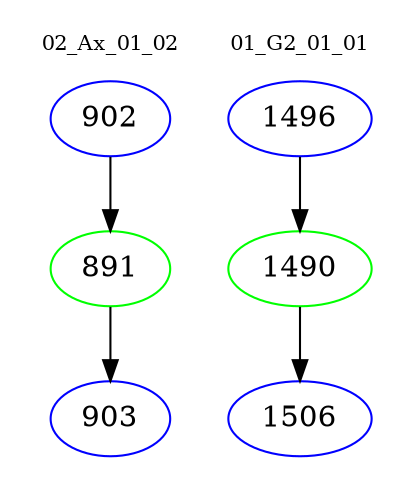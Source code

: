 digraph{
subgraph cluster_0 {
color = white
label = "02_Ax_01_02";
fontsize=10;
T0_902 [label="902", color="blue"]
T0_902 -> T0_891 [color="black"]
T0_891 [label="891", color="green"]
T0_891 -> T0_903 [color="black"]
T0_903 [label="903", color="blue"]
}
subgraph cluster_1 {
color = white
label = "01_G2_01_01";
fontsize=10;
T1_1496 [label="1496", color="blue"]
T1_1496 -> T1_1490 [color="black"]
T1_1490 [label="1490", color="green"]
T1_1490 -> T1_1506 [color="black"]
T1_1506 [label="1506", color="blue"]
}
}
